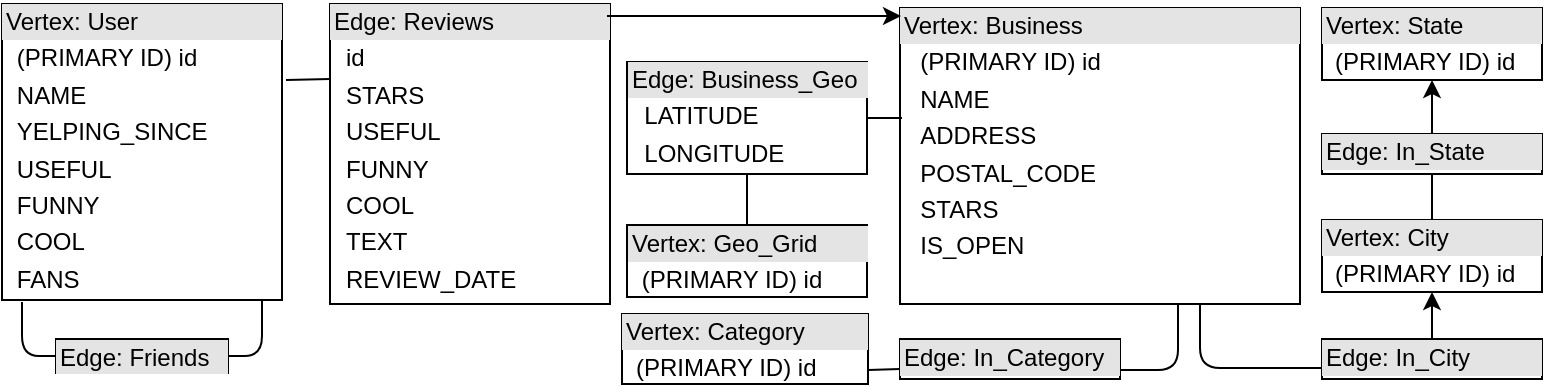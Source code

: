 <mxfile version="12.3.7" type="device" pages="1"><diagram id="SiyMgOkZqrqWP47grDj2" name="Page-1"><mxGraphModel dx="971" dy="510" grid="1" gridSize="10" guides="1" tooltips="1" connect="1" arrows="1" fold="1" page="1" pageScale="1" pageWidth="850" pageHeight="1100" math="0" shadow="0"><root><mxCell id="0"/><mxCell id="1" parent="0"/><mxCell id="MdES_S9rGaPAUbozf3zH-1" value="&lt;div style=&quot;box-sizing: border-box ; width: 100% ; background: #e4e4e4 ; padding: 2px&quot;&gt;Edge: Reviews&lt;/div&gt;&lt;table style=&quot;width: 100% ; font-size: 1em&quot; cellpadding=&quot;2&quot; cellspacing=&quot;0&quot;&gt;&lt;tbody&gt;&lt;tr&gt;&lt;td&gt;&lt;br&gt;&lt;/td&gt;&lt;td&gt;id&lt;/td&gt;&lt;/tr&gt;&lt;tr&gt;&lt;td&gt;&lt;br&gt;&lt;/td&gt;&lt;td&gt;STARS&lt;/td&gt;&lt;/tr&gt;&lt;tr&gt;&lt;td&gt;&lt;br&gt;&lt;/td&gt;&lt;td&gt;USEFUL&lt;/td&gt;&lt;/tr&gt;&lt;tr&gt;&lt;td&gt;&lt;br&gt;&lt;/td&gt;&lt;td&gt;FUNNY&lt;/td&gt;&lt;/tr&gt;&lt;tr&gt;&lt;td&gt;&lt;br&gt;&lt;/td&gt;&lt;td&gt;COOL&lt;/td&gt;&lt;/tr&gt;&lt;tr&gt;&lt;td&gt;&lt;br&gt;&lt;/td&gt;&lt;td&gt;TEXT&lt;/td&gt;&lt;/tr&gt;&lt;tr&gt;&lt;td&gt;&lt;br&gt;&lt;/td&gt;&lt;td&gt;REVIEW_DATE&lt;/td&gt;&lt;/tr&gt;&lt;/tbody&gt;&lt;/table&gt;" style="verticalAlign=top;align=left;overflow=fill;html=1;" parent="1" vertex="1"><mxGeometry x="204" y="12" width="140" height="150" as="geometry"/></mxCell><mxCell id="MdES_S9rGaPAUbozf3zH-2" value="&lt;div style=&quot;box-sizing: border-box ; width: 100% ; background: #e4e4e4 ; padding: 2px&quot;&gt;Vertex: Business&lt;/div&gt;&lt;table style=&quot;width: 100% ; font-size: 1em&quot; cellpadding=&quot;2&quot; cellspacing=&quot;0&quot;&gt;&lt;tbody&gt;&lt;tr&gt;&lt;td&gt;&lt;br&gt;&lt;/td&gt;&lt;td&gt;(PRIMARY ID) id&lt;/td&gt;&lt;/tr&gt;&lt;tr&gt;&lt;td&gt;&lt;br&gt;&lt;/td&gt;&lt;td&gt;NAME&lt;/td&gt;&lt;/tr&gt;&lt;tr&gt;&lt;td&gt;&lt;br&gt;&lt;/td&gt;&lt;td&gt;ADDRESS&lt;/td&gt;&lt;/tr&gt;&lt;tr&gt;&lt;td&gt;&lt;br&gt;&lt;/td&gt;&lt;td&gt;POSTAL_CODE&lt;/td&gt;&lt;/tr&gt;&lt;tr&gt;&lt;td&gt;&lt;br&gt;&lt;/td&gt;&lt;td&gt;STARS&lt;/td&gt;&lt;/tr&gt;&lt;tr&gt;&lt;td&gt;&lt;br&gt;&lt;/td&gt;&lt;td&gt;IS_OPEN&lt;/td&gt;&lt;/tr&gt;&lt;/tbody&gt;&lt;/table&gt;" style="verticalAlign=top;align=left;overflow=fill;html=1;" parent="1" vertex="1"><mxGeometry x="489" y="14" width="200" height="148" as="geometry"/></mxCell><mxCell id="MdES_S9rGaPAUbozf3zH-3" value="&lt;div style=&quot;box-sizing: border-box ; width: 100% ; background: #e4e4e4 ; padding: 2px&quot;&gt;Vertex: Category&lt;/div&gt;&lt;table style=&quot;width: 100% ; font-size: 1em&quot; cellpadding=&quot;2&quot; cellspacing=&quot;0&quot;&gt;&lt;tbody&gt;&lt;tr&gt;&lt;td&gt;&lt;br&gt;&lt;/td&gt;&lt;td&gt;(PRIMARY ID) id&lt;/td&gt;&lt;/tr&gt;&lt;/tbody&gt;&lt;/table&gt;" style="verticalAlign=top;align=left;overflow=fill;html=1;" parent="1" vertex="1"><mxGeometry x="350" y="167" width="123" height="35" as="geometry"/></mxCell><mxCell id="MdES_S9rGaPAUbozf3zH-4" value="&lt;div style=&quot;box-sizing: border-box ; width: 100% ; background: #e4e4e4 ; padding: 2px&quot;&gt;Edge: Friends&lt;/div&gt;&lt;table style=&quot;width: 100% ; font-size: 1em&quot; cellpadding=&quot;2&quot; cellspacing=&quot;0&quot;&gt;&lt;tbody&gt;&lt;/tbody&gt;&lt;/table&gt;" style="verticalAlign=top;align=left;overflow=fill;html=1;" parent="1" vertex="1"><mxGeometry x="67" y="179.5" width="86" height="17" as="geometry"/></mxCell><mxCell id="MdES_S9rGaPAUbozf3zH-5" value="&lt;div style=&quot;box-sizing: border-box ; width: 100% ; background: #e4e4e4 ; padding: 2px&quot;&gt;Vertex: User&lt;/div&gt;&lt;table style=&quot;width: 100% ; font-size: 1em&quot; cellpadding=&quot;2&quot; cellspacing=&quot;0&quot;&gt;&lt;tbody&gt;&lt;tr&gt;&lt;td&gt;&lt;br&gt;&lt;/td&gt;&lt;td&gt;(PRIMARY ID) id&lt;/td&gt;&lt;/tr&gt;&lt;tr&gt;&lt;td&gt;&lt;br&gt;&lt;/td&gt;&lt;td&gt;NAME&lt;/td&gt;&lt;/tr&gt;&lt;tr&gt;&lt;td&gt;&lt;br&gt;&lt;/td&gt;&lt;td&gt;YELPING_SINCE&lt;/td&gt;&lt;/tr&gt;&lt;tr&gt;&lt;td&gt;&lt;br&gt;&lt;/td&gt;&lt;td&gt;USEFUL&lt;/td&gt;&lt;/tr&gt;&lt;tr&gt;&lt;td&gt;&lt;br&gt;&lt;/td&gt;&lt;td&gt;FUNNY&lt;/td&gt;&lt;/tr&gt;&lt;tr&gt;&lt;td&gt;&lt;br&gt;&lt;/td&gt;&lt;td&gt;COOL&lt;/td&gt;&lt;/tr&gt;&lt;tr&gt;&lt;td&gt;&lt;br&gt;&lt;/td&gt;&lt;td&gt;FANS&lt;/td&gt;&lt;/tr&gt;&lt;/tbody&gt;&lt;/table&gt;" style="verticalAlign=top;align=left;overflow=fill;html=1;" parent="1" vertex="1"><mxGeometry x="40" y="12" width="140" height="148" as="geometry"/></mxCell><mxCell id="MdES_S9rGaPAUbozf3zH-6" value="&lt;div style=&quot;box-sizing: border-box ; width: 100% ; background: #e4e4e4 ; padding: 2px&quot;&gt;Vertex: City&lt;/div&gt;&lt;table style=&quot;width: 100% ; font-size: 1em&quot; cellpadding=&quot;2&quot; cellspacing=&quot;0&quot;&gt;&lt;tbody&gt;&lt;tr&gt;&lt;td&gt;&lt;br&gt;&lt;/td&gt;&lt;td&gt;(PRIMARY ID) id&lt;/td&gt;&lt;/tr&gt;&lt;/tbody&gt;&lt;/table&gt;" style="verticalAlign=top;align=left;overflow=fill;html=1;" parent="1" vertex="1"><mxGeometry x="700" y="120" width="110" height="36" as="geometry"/></mxCell><mxCell id="MdES_S9rGaPAUbozf3zH-7" value="&lt;div style=&quot;box-sizing: border-box ; width: 100% ; background: #e4e4e4 ; padding: 2px&quot;&gt;Edge: In_Category&lt;/div&gt;&lt;table style=&quot;width: 100% ; font-size: 1em&quot; cellpadding=&quot;2&quot; cellspacing=&quot;0&quot;&gt;&lt;tbody&gt;&lt;/tbody&gt;&lt;/table&gt;" style="verticalAlign=top;align=left;overflow=fill;html=1;" parent="1" vertex="1"><mxGeometry x="489" y="179.5" width="110" height="20" as="geometry"/></mxCell><mxCell id="MdES_S9rGaPAUbozf3zH-8" value="&lt;div style=&quot;box-sizing: border-box ; width: 100% ; background: #e4e4e4 ; padding: 2px&quot;&gt;Vertex: State&lt;/div&gt;&lt;table style=&quot;width: 100% ; font-size: 1em&quot; cellpadding=&quot;2&quot; cellspacing=&quot;0&quot;&gt;&lt;tbody&gt;&lt;tr&gt;&lt;td&gt;&lt;br&gt;&lt;/td&gt;&lt;td&gt;(PRIMARY ID) id&lt;/td&gt;&lt;/tr&gt;&lt;tr&gt;&lt;td&gt;&lt;/td&gt;&lt;td&gt;&lt;br&gt;&lt;/td&gt;&lt;/tr&gt;&lt;/tbody&gt;&lt;/table&gt;" style="verticalAlign=top;align=left;overflow=fill;html=1;" parent="1" vertex="1"><mxGeometry x="700" y="14" width="110" height="36" as="geometry"/></mxCell><mxCell id="MdES_S9rGaPAUbozf3zH-9" value="" style="endArrow=classic;html=1;" parent="1" edge="1"><mxGeometry width="50" height="50" relative="1" as="geometry"><mxPoint x="342.5" y="18" as="sourcePoint"/><mxPoint x="489.5" y="18" as="targetPoint"/></mxGeometry></mxCell><mxCell id="MdES_S9rGaPAUbozf3zH-10" value="" style="endArrow=none;html=1;exitX=0;exitY=0.25;exitDx=0;exitDy=0;" parent="1" source="MdES_S9rGaPAUbozf3zH-1" edge="1"><mxGeometry width="50" height="50" relative="1" as="geometry"><mxPoint x="202" y="159" as="sourcePoint"/><mxPoint x="182" y="50" as="targetPoint"/><Array as="points"/></mxGeometry></mxCell><mxCell id="MdES_S9rGaPAUbozf3zH-12" value="" style="endArrow=none;html=1;exitX=1;exitY=0.5;exitDx=0;exitDy=0;" parent="1" source="MdES_S9rGaPAUbozf3zH-4" edge="1"><mxGeometry width="50" height="50" relative="1" as="geometry"><mxPoint x="655" y="263" as="sourcePoint"/><mxPoint x="170" y="160" as="targetPoint"/><Array as="points"><mxPoint x="170" y="188"/></Array></mxGeometry></mxCell><mxCell id="MdES_S9rGaPAUbozf3zH-13" value="&lt;div style=&quot;box-sizing: border-box ; width: 100% ; background: #e4e4e4 ; padding: 2px&quot;&gt;Edge: In_City&lt;/div&gt;&lt;table style=&quot;width: 100% ; font-size: 1em&quot; cellpadding=&quot;2&quot; cellspacing=&quot;0&quot;&gt;&lt;tbody&gt;&lt;/tbody&gt;&lt;/table&gt;" style="verticalAlign=top;align=left;overflow=fill;html=1;" parent="1" vertex="1"><mxGeometry x="700" y="179.5" width="110" height="20" as="geometry"/></mxCell><mxCell id="MdES_S9rGaPAUbozf3zH-14" value="&lt;div style=&quot;box-sizing: border-box ; width: 100% ; background: #e4e4e4 ; padding: 2px&quot;&gt;Edge: In_State&lt;/div&gt;" style="verticalAlign=top;align=left;overflow=fill;html=1;" parent="1" vertex="1"><mxGeometry x="700" y="77" width="110" height="20" as="geometry"/></mxCell><mxCell id="MdES_S9rGaPAUbozf3zH-15" value="" style="endArrow=none;html=1;entryX=0.75;entryY=1;entryDx=0;entryDy=0;" parent="1" target="MdES_S9rGaPAUbozf3zH-2" edge="1"><mxGeometry width="50" height="50" relative="1" as="geometry"><mxPoint x="700" y="194" as="sourcePoint"/><mxPoint x="504" y="479" as="targetPoint"/><Array as="points"><mxPoint x="639" y="194"/></Array></mxGeometry></mxCell><mxCell id="MdES_S9rGaPAUbozf3zH-16" value="" style="endArrow=classic;html=1;entryX=0.5;entryY=1;entryDx=0;entryDy=0;exitX=0.5;exitY=0;exitDx=0;exitDy=0;" parent="1" source="MdES_S9rGaPAUbozf3zH-13" target="MdES_S9rGaPAUbozf3zH-6" edge="1"><mxGeometry width="50" height="50" relative="1" as="geometry"><mxPoint x="755" y="172" as="sourcePoint"/><mxPoint x="410" y="492" as="targetPoint"/></mxGeometry></mxCell><mxCell id="MdES_S9rGaPAUbozf3zH-17" value="" style="endArrow=none;html=1;entryX=0.5;entryY=1;entryDx=0;entryDy=0;exitX=0.5;exitY=0;exitDx=0;exitDy=0;" parent="1" source="MdES_S9rGaPAUbozf3zH-6" target="MdES_S9rGaPAUbozf3zH-14" edge="1"><mxGeometry width="50" height="50" relative="1" as="geometry"><mxPoint x="360" y="542" as="sourcePoint"/><mxPoint x="410" y="492" as="targetPoint"/></mxGeometry></mxCell><mxCell id="MdES_S9rGaPAUbozf3zH-18" value="" style="endArrow=classic;html=1;entryX=0.5;entryY=1;entryDx=0;entryDy=0;exitX=0.5;exitY=0;exitDx=0;exitDy=0;" parent="1" source="MdES_S9rGaPAUbozf3zH-14" target="MdES_S9rGaPAUbozf3zH-8" edge="1"><mxGeometry width="50" height="50" relative="1" as="geometry"><mxPoint x="360" y="542" as="sourcePoint"/><mxPoint x="410" y="492" as="targetPoint"/></mxGeometry></mxCell><mxCell id="MdES_S9rGaPAUbozf3zH-19" value="" style="endArrow=none;html=1;entryX=0.695;entryY=1;entryDx=0;entryDy=0;entryPerimeter=0;" parent="1" target="MdES_S9rGaPAUbozf3zH-2" edge="1"><mxGeometry width="50" height="50" relative="1" as="geometry"><mxPoint x="599" y="195" as="sourcePoint"/><mxPoint x="626" y="170" as="targetPoint"/><Array as="points"><mxPoint x="628" y="195"/></Array></mxGeometry></mxCell><mxCell id="MdES_S9rGaPAUbozf3zH-22" value="&lt;div style=&quot;box-sizing: border-box ; width: 100% ; background: #e4e4e4 ; padding: 2px&quot;&gt;Vertex: Geo_Grid&lt;/div&gt;&lt;table style=&quot;width: 100% ; font-size: 1em&quot; cellpadding=&quot;2&quot; cellspacing=&quot;0&quot;&gt;&lt;tbody&gt;&lt;tr&gt;&lt;td&gt;&lt;br&gt;&lt;/td&gt;&lt;td&gt;(PRIMARY ID) id&lt;/td&gt;&lt;/tr&gt;&lt;tr&gt;&lt;td&gt;&lt;/td&gt;&lt;td&gt;&lt;br&gt;&lt;/td&gt;&lt;/tr&gt;&lt;/tbody&gt;&lt;/table&gt;" style="verticalAlign=top;align=left;overflow=fill;html=1;" parent="1" vertex="1"><mxGeometry x="352.5" y="122.5" width="120" height="36" as="geometry"/></mxCell><mxCell id="MdES_S9rGaPAUbozf3zH-24" value="&lt;div style=&quot;box-sizing: border-box ; width: 100% ; background: #e4e4e4 ; padding: 2px&quot;&gt;Edge: Business_Geo&lt;/div&gt;&lt;table style=&quot;width: 100% ; font-size: 1em&quot; cellpadding=&quot;2&quot; cellspacing=&quot;0&quot;&gt;&lt;tbody&gt;&lt;tr&gt;&lt;td&gt;&lt;br&gt;&lt;/td&gt;&lt;td&gt;LATITUDE&lt;/td&gt;&lt;/tr&gt;&lt;tr&gt;&lt;td&gt;&lt;br&gt;&lt;/td&gt;&lt;td&gt;LONGITUDE&lt;/td&gt;&lt;/tr&gt;&lt;tr&gt;&lt;td&gt;&lt;/td&gt;&lt;td&gt;&lt;br&gt;&lt;/td&gt;&lt;/tr&gt;&lt;/tbody&gt;&lt;/table&gt;" style="verticalAlign=top;align=left;overflow=fill;html=1;rounded=0;glass=0;" parent="1" vertex="1"><mxGeometry x="352.5" y="41" width="120" height="56" as="geometry"/></mxCell><mxCell id="MdES_S9rGaPAUbozf3zH-25" value="" style="endArrow=none;html=1;exitX=1;exitY=0.5;exitDx=0;exitDy=0;" parent="1" source="MdES_S9rGaPAUbozf3zH-24" edge="1"><mxGeometry width="50" height="50" relative="1" as="geometry"><mxPoint x="702.5" y="179" as="sourcePoint"/><mxPoint x="490" y="69" as="targetPoint"/></mxGeometry></mxCell><mxCell id="Dn3BufcsJAR61mn50OYR-1" value="" style="endArrow=none;html=1;exitX=0;exitY=0.5;exitDx=0;exitDy=0;" edge="1" parent="1" source="MdES_S9rGaPAUbozf3zH-4"><mxGeometry width="50" height="50" relative="1" as="geometry"><mxPoint x="163" y="198" as="sourcePoint"/><mxPoint x="50" y="161" as="targetPoint"/><Array as="points"><mxPoint x="50" y="188"/></Array></mxGeometry></mxCell><mxCell id="Dn3BufcsJAR61mn50OYR-2" value="" style="endArrow=none;html=1;entryX=0;entryY=0.75;entryDx=0;entryDy=0;" edge="1" parent="1" target="MdES_S9rGaPAUbozf3zH-7"><mxGeometry width="50" height="50" relative="1" as="geometry"><mxPoint x="473" y="195" as="sourcePoint"/><mxPoint x="489" y="190" as="targetPoint"/></mxGeometry></mxCell><mxCell id="Dn3BufcsJAR61mn50OYR-3" value="" style="endArrow=none;html=1;entryX=0.5;entryY=1;entryDx=0;entryDy=0;" edge="1" parent="1" source="MdES_S9rGaPAUbozf3zH-22" target="MdES_S9rGaPAUbozf3zH-24"><mxGeometry width="50" height="50" relative="1" as="geometry"><mxPoint x="482.5" y="79" as="sourcePoint"/><mxPoint x="500" y="79" as="targetPoint"/></mxGeometry></mxCell></root></mxGraphModel></diagram></mxfile>